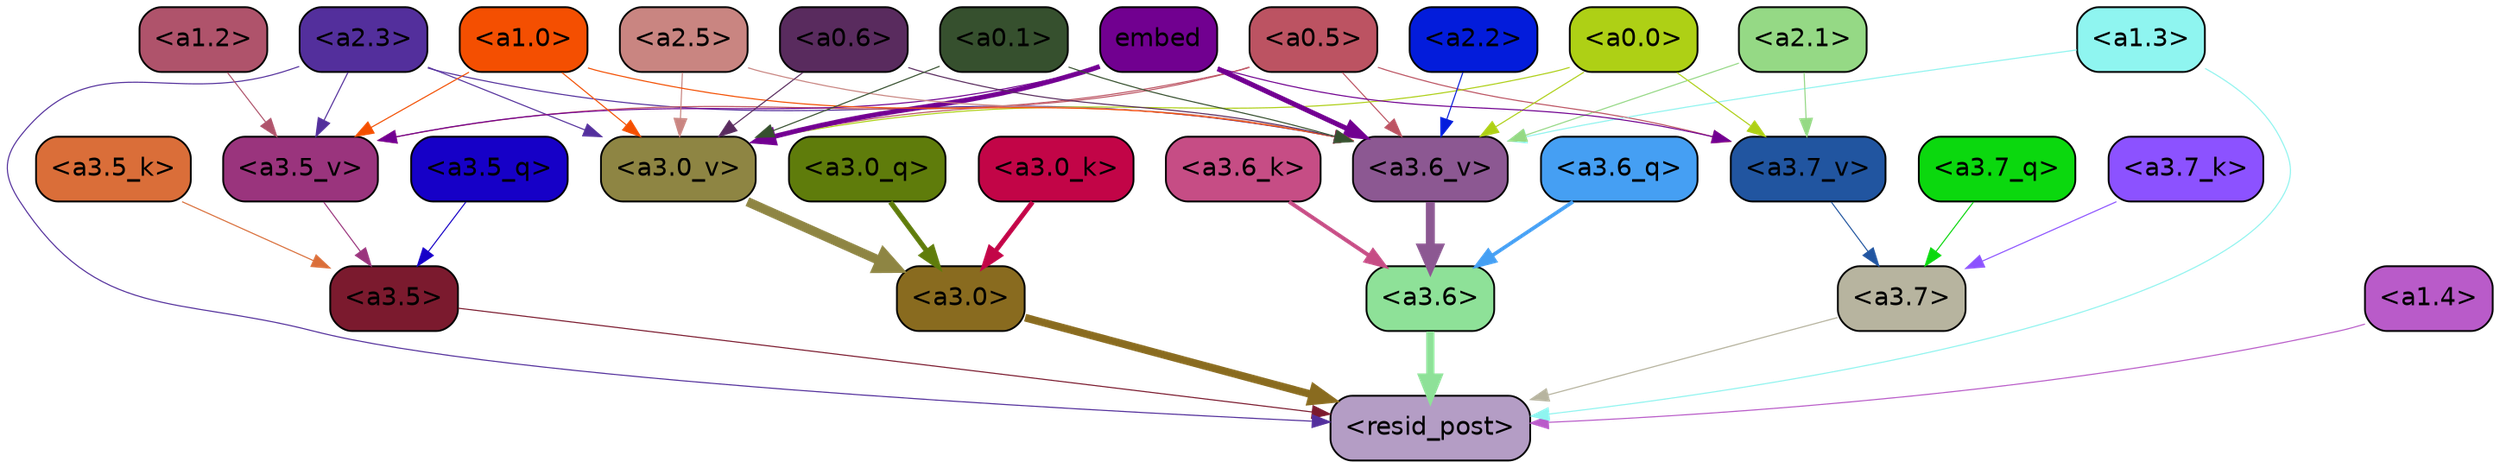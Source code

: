 strict digraph "" {
	graph [bgcolor=transparent,
		layout=dot,
		overlap=false,
		splines=true
	];
	"<a3.7>"	[color=black,
		fillcolor="#b7b49f",
		fontname=Helvetica,
		shape=box,
		style="filled, rounded"];
	"<resid_post>"	[color=black,
		fillcolor="#b49dc5",
		fontname=Helvetica,
		shape=box,
		style="filled, rounded"];
	"<a3.7>" -> "<resid_post>"	[color="#b7b49f",
		penwidth=0.6239100098609924];
	"<a3.6>"	[color=black,
		fillcolor="#8ee198",
		fontname=Helvetica,
		shape=box,
		style="filled, rounded"];
	"<a3.6>" -> "<resid_post>"	[color="#8ee198",
		penwidth=4.569062113761902];
	"<a3.5>"	[color=black,
		fillcolor="#7b1a2e",
		fontname=Helvetica,
		shape=box,
		style="filled, rounded"];
	"<a3.5>" -> "<resid_post>"	[color="#7b1a2e",
		penwidth=0.6];
	"<a3.0>"	[color=black,
		fillcolor="#896b1f",
		fontname=Helvetica,
		shape=box,
		style="filled, rounded"];
	"<a3.0>" -> "<resid_post>"	[color="#896b1f",
		penwidth=4.283544182777405];
	"<a2.3>"	[color=black,
		fillcolor="#532f9c",
		fontname=Helvetica,
		shape=box,
		style="filled, rounded"];
	"<a2.3>" -> "<resid_post>"	[color="#532f9c",
		penwidth=0.6];
	"<a3.6_v>"	[color=black,
		fillcolor="#8c5892",
		fontname=Helvetica,
		shape=box,
		style="filled, rounded"];
	"<a2.3>" -> "<a3.6_v>"	[color="#532f9c",
		penwidth=0.6];
	"<a3.5_v>"	[color=black,
		fillcolor="#9a347d",
		fontname=Helvetica,
		shape=box,
		style="filled, rounded"];
	"<a2.3>" -> "<a3.5_v>"	[color="#532f9c",
		penwidth=0.6];
	"<a3.0_v>"	[color=black,
		fillcolor="#8e8543",
		fontname=Helvetica,
		shape=box,
		style="filled, rounded"];
	"<a2.3>" -> "<a3.0_v>"	[color="#532f9c",
		penwidth=0.6];
	"<a1.4>"	[color=black,
		fillcolor="#b95bc9",
		fontname=Helvetica,
		shape=box,
		style="filled, rounded"];
	"<a1.4>" -> "<resid_post>"	[color="#b95bc9",
		penwidth=0.6];
	"<a1.3>"	[color=black,
		fillcolor="#8ff5f0",
		fontname=Helvetica,
		shape=box,
		style="filled, rounded"];
	"<a1.3>" -> "<resid_post>"	[color="#8ff5f0",
		penwidth=0.6];
	"<a1.3>" -> "<a3.6_v>"	[color="#8ff5f0",
		penwidth=0.6];
	"<a3.7_q>"	[color=black,
		fillcolor="#0bd80e",
		fontname=Helvetica,
		shape=box,
		style="filled, rounded"];
	"<a3.7_q>" -> "<a3.7>"	[color="#0bd80e",
		penwidth=0.6];
	"<a3.6_q>"	[color=black,
		fillcolor="#459ff3",
		fontname=Helvetica,
		shape=box,
		style="filled, rounded"];
	"<a3.6_q>" -> "<a3.6>"	[color="#459ff3",
		penwidth=2.0347584784030914];
	"<a3.5_q>"	[color=black,
		fillcolor="#1600c7",
		fontname=Helvetica,
		shape=box,
		style="filled, rounded"];
	"<a3.5_q>" -> "<a3.5>"	[color="#1600c7",
		penwidth=0.6];
	"<a3.0_q>"	[color=black,
		fillcolor="#5f7c0b",
		fontname=Helvetica,
		shape=box,
		style="filled, rounded"];
	"<a3.0_q>" -> "<a3.0>"	[color="#5f7c0b",
		penwidth=2.8635367155075073];
	"<a3.7_k>"	[color=black,
		fillcolor="#8c52ff",
		fontname=Helvetica,
		shape=box,
		style="filled, rounded"];
	"<a3.7_k>" -> "<a3.7>"	[color="#8c52ff",
		penwidth=0.6];
	"<a3.6_k>"	[color=black,
		fillcolor="#c64d85",
		fontname=Helvetica,
		shape=box,
		style="filled, rounded"];
	"<a3.6_k>" -> "<a3.6>"	[color="#c64d85",
		penwidth=2.1760786175727844];
	"<a3.5_k>"	[color=black,
		fillcolor="#da6e39",
		fontname=Helvetica,
		shape=box,
		style="filled, rounded"];
	"<a3.5_k>" -> "<a3.5>"	[color="#da6e39",
		penwidth=0.6];
	"<a3.0_k>"	[color=black,
		fillcolor="#c20547",
		fontname=Helvetica,
		shape=box,
		style="filled, rounded"];
	"<a3.0_k>" -> "<a3.0>"	[color="#c20547",
		penwidth=2.632905662059784];
	"<a3.7_v>"	[color=black,
		fillcolor="#2155a0",
		fontname=Helvetica,
		shape=box,
		style="filled, rounded"];
	"<a3.7_v>" -> "<a3.7>"	[color="#2155a0",
		penwidth=0.6];
	"<a3.6_v>" -> "<a3.6>"	[color="#8c5892",
		penwidth=4.981305837631226];
	"<a3.5_v>" -> "<a3.5>"	[color="#9a347d",
		penwidth=0.6];
	"<a3.0_v>" -> "<a3.0>"	[color="#8e8543",
		penwidth=5.168330669403076];
	"<a2.1>"	[color=black,
		fillcolor="#95d985",
		fontname=Helvetica,
		shape=box,
		style="filled, rounded"];
	"<a2.1>" -> "<a3.7_v>"	[color="#95d985",
		penwidth=0.6];
	"<a2.1>" -> "<a3.6_v>"	[color="#95d985",
		penwidth=0.6];
	"<a0.5>"	[color=black,
		fillcolor="#bc5362",
		fontname=Helvetica,
		shape=box,
		style="filled, rounded"];
	"<a0.5>" -> "<a3.7_v>"	[color="#bc5362",
		penwidth=0.6];
	"<a0.5>" -> "<a3.6_v>"	[color="#bc5362",
		penwidth=0.6];
	"<a0.5>" -> "<a3.5_v>"	[color="#bc5362",
		penwidth=0.6];
	"<a0.5>" -> "<a3.0_v>"	[color="#bc5362",
		penwidth=0.6];
	"<a0.0>"	[color=black,
		fillcolor="#aed015",
		fontname=Helvetica,
		shape=box,
		style="filled, rounded"];
	"<a0.0>" -> "<a3.7_v>"	[color="#aed015",
		penwidth=0.6];
	"<a0.0>" -> "<a3.6_v>"	[color="#aed015",
		penwidth=0.6];
	"<a0.0>" -> "<a3.0_v>"	[color="#aed015",
		penwidth=0.6];
	embed	[color=black,
		fillcolor="#710090",
		fontname=Helvetica,
		shape=box,
		style="filled, rounded"];
	embed -> "<a3.7_v>"	[color="#710090",
		penwidth=0.6];
	embed -> "<a3.6_v>"	[color="#710090",
		penwidth=2.7825746536254883];
	embed -> "<a3.5_v>"	[color="#710090",
		penwidth=0.6];
	embed -> "<a3.0_v>"	[color="#710090",
		penwidth=2.6950180530548096];
	"<a2.5>"	[color=black,
		fillcolor="#c98581",
		fontname=Helvetica,
		shape=box,
		style="filled, rounded"];
	"<a2.5>" -> "<a3.6_v>"	[color="#c98581",
		penwidth=0.6];
	"<a2.5>" -> "<a3.0_v>"	[color="#c98581",
		penwidth=0.6];
	"<a2.2>"	[color=black,
		fillcolor="#031cdb",
		fontname=Helvetica,
		shape=box,
		style="filled, rounded"];
	"<a2.2>" -> "<a3.6_v>"	[color="#031cdb",
		penwidth=0.6];
	"<a1.0>"	[color=black,
		fillcolor="#f44f01",
		fontname=Helvetica,
		shape=box,
		style="filled, rounded"];
	"<a1.0>" -> "<a3.6_v>"	[color="#f44f01",
		penwidth=0.6];
	"<a1.0>" -> "<a3.5_v>"	[color="#f44f01",
		penwidth=0.6];
	"<a1.0>" -> "<a3.0_v>"	[color="#f44f01",
		penwidth=0.6];
	"<a0.6>"	[color=black,
		fillcolor="#592b5e",
		fontname=Helvetica,
		shape=box,
		style="filled, rounded"];
	"<a0.6>" -> "<a3.6_v>"	[color="#592b5e",
		penwidth=0.6];
	"<a0.6>" -> "<a3.0_v>"	[color="#592b5e",
		penwidth=0.6];
	"<a0.1>"	[color=black,
		fillcolor="#36502e",
		fontname=Helvetica,
		shape=box,
		style="filled, rounded"];
	"<a0.1>" -> "<a3.6_v>"	[color="#36502e",
		penwidth=0.6];
	"<a0.1>" -> "<a3.0_v>"	[color="#36502e",
		penwidth=0.6];
	"<a1.2>"	[color=black,
		fillcolor="#af536b",
		fontname=Helvetica,
		shape=box,
		style="filled, rounded"];
	"<a1.2>" -> "<a3.5_v>"	[color="#af536b",
		penwidth=0.6];
}
